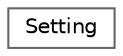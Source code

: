 digraph "Graphical Class Hierarchy"
{
 // LATEX_PDF_SIZE
  bgcolor="transparent";
  edge [fontname=Helvetica,fontsize=10,labelfontname=Helvetica,labelfontsize=10];
  node [fontname=Helvetica,fontsize=10,shape=box,height=0.2,width=0.4];
  rankdir="LR";
  Node0 [id="Node000000",label="Setting",height=0.2,width=0.4,color="grey40", fillcolor="white", style="filled",URL="$structSetting.html",tooltip="Structure to hold settings for an element."];
}
